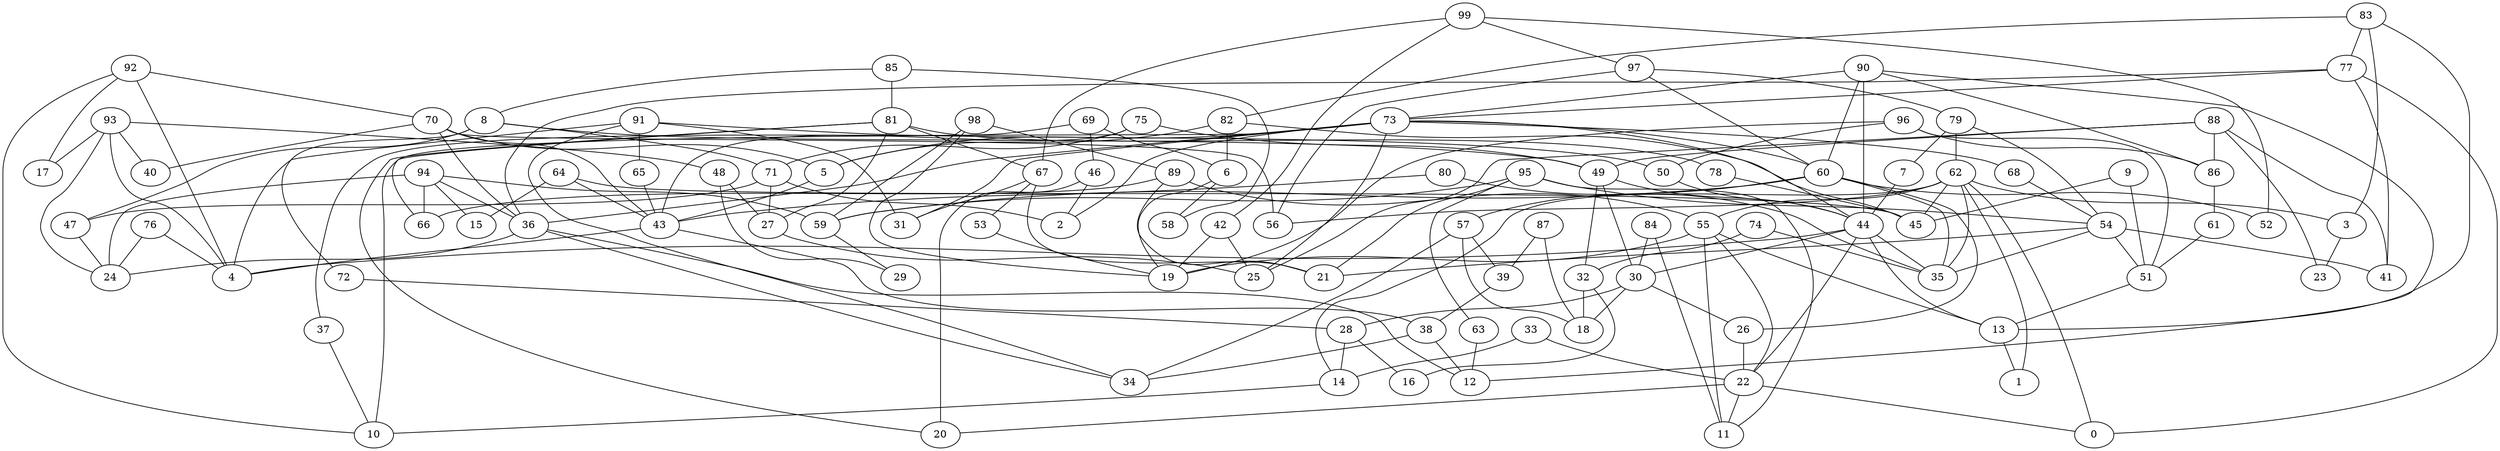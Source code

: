 digraph GG_graph {

subgraph G_graph {
edge [color = black]
"53" -> "19" [dir = none]
"64" -> "45" [dir = none]
"64" -> "43" [dir = none]
"64" -> "15" [dir = none]
"63" -> "12" [dir = none]
"6" -> "19" [dir = none]
"6" -> "58" [dir = none]
"33" -> "22" [dir = none]
"33" -> "14" [dir = none]
"36" -> "34" [dir = none]
"36" -> "24" [dir = none]
"36" -> "12" [dir = none]
"83" -> "3" [dir = none]
"83" -> "82" [dir = none]
"83" -> "13" [dir = none]
"83" -> "77" [dir = none]
"86" -> "61" [dir = none]
"30" -> "18" [dir = none]
"30" -> "28" [dir = none]
"30" -> "26" [dir = none]
"84" -> "30" [dir = none]
"84" -> "11" [dir = none]
"43" -> "4" [dir = none]
"43" -> "38" [dir = none]
"96" -> "19" [dir = none]
"96" -> "50" [dir = none]
"96" -> "51" [dir = none]
"96" -> "86" [dir = none]
"47" -> "24" [dir = none]
"91" -> "4" [dir = none]
"91" -> "31" [dir = none]
"91" -> "34" [dir = none]
"91" -> "50" [dir = none]
"91" -> "65" [dir = none]
"90" -> "12" [dir = none]
"90" -> "60" [dir = none]
"90" -> "73" [dir = none]
"90" -> "86" [dir = none]
"90" -> "44" [dir = none]
"26" -> "22" [dir = none]
"50" -> "44" [dir = none]
"59" -> "29" [dir = none]
"67" -> "31" [dir = none]
"67" -> "53" [dir = none]
"67" -> "21" [dir = none]
"54" -> "21" [dir = none]
"54" -> "41" [dir = none]
"54" -> "35" [dir = none]
"54" -> "51" [dir = none]
"98" -> "19" [dir = none]
"98" -> "59" [dir = none]
"98" -> "89" [dir = none]
"89" -> "55" [dir = none]
"89" -> "21" [dir = none]
"89" -> "66" [dir = none]
"82" -> "6" [dir = none]
"82" -> "45" [dir = none]
"82" -> "5" [dir = none]
"61" -> "51" [dir = none]
"38" -> "34" [dir = none]
"38" -> "12" [dir = none]
"39" -> "38" [dir = none]
"95" -> "54" [dir = none]
"95" -> "59" [dir = none]
"95" -> "11" [dir = none]
"95" -> "21" [dir = none]
"95" -> "63" [dir = none]
"81" -> "66" [dir = none]
"81" -> "67" [dir = none]
"81" -> "27" [dir = none]
"81" -> "78" [dir = none]
"81" -> "20" [dir = none]
"69" -> "46" [dir = none]
"69" -> "6" [dir = none]
"69" -> "37" [dir = none]
"87" -> "18" [dir = none]
"87" -> "39" [dir = none]
"3" -> "23" [dir = none]
"55" -> "11" [dir = none]
"55" -> "13" [dir = none]
"55" -> "19" [dir = none]
"55" -> "22" [dir = none]
"62" -> "56" [dir = none]
"62" -> "0" [dir = none]
"62" -> "55" [dir = none]
"62" -> "14" [dir = none]
"62" -> "35" [dir = none]
"62" -> "45" [dir = none]
"62" -> "1" [dir = none]
"62" -> "3" [dir = none]
"74" -> "35" [dir = none]
"74" -> "32" [dir = none]
"13" -> "1" [dir = none]
"78" -> "45" [dir = none]
"28" -> "14" [dir = none]
"28" -> "16" [dir = none]
"51" -> "13" [dir = none]
"60" -> "59" [dir = none]
"60" -> "35" [dir = none]
"60" -> "26" [dir = none]
"60" -> "52" [dir = none]
"60" -> "57" [dir = none]
"57" -> "34" [dir = none]
"57" -> "39" [dir = none]
"57" -> "18" [dir = none]
"73" -> "2" [dir = none]
"73" -> "10" [dir = none]
"73" -> "36" [dir = none]
"73" -> "44" [dir = none]
"73" -> "60" [dir = none]
"73" -> "5" [dir = none]
"73" -> "68" [dir = none]
"73" -> "25" [dir = none]
"73" -> "31" [dir = none]
"97" -> "79" [dir = none]
"97" -> "60" [dir = none]
"97" -> "56" [dir = none]
"99" -> "42" [dir = none]
"99" -> "97" [dir = none]
"99" -> "67" [dir = none]
"99" -> "52" [dir = none]
"79" -> "54" [dir = none]
"79" -> "62" [dir = none]
"79" -> "7" [dir = none]
"68" -> "54" [dir = none]
"72" -> "28" [dir = none]
"5" -> "43" [dir = none]
"85" -> "58" [dir = none]
"85" -> "8" [dir = none]
"85" -> "81" [dir = none]
"22" -> "11" [dir = none]
"22" -> "20" [dir = none]
"22" -> "0" [dir = none]
"9" -> "51" [dir = none]
"9" -> "45" [dir = none]
"93" -> "4" [dir = none]
"93" -> "24" [dir = none]
"93" -> "40" [dir = none]
"93" -> "17" [dir = none]
"93" -> "48" [dir = none]
"76" -> "4" [dir = none]
"76" -> "24" [dir = none]
"77" -> "0" [dir = none]
"77" -> "73" [dir = none]
"77" -> "36" [dir = none]
"77" -> "41" [dir = none]
"46" -> "20" [dir = none]
"46" -> "2" [dir = none]
"37" -> "10" [dir = none]
"71" -> "47" [dir = none]
"71" -> "27" [dir = none]
"71" -> "2" [dir = none]
"92" -> "4" [dir = none]
"92" -> "17" [dir = none]
"92" -> "70" [dir = none]
"92" -> "10" [dir = none]
"32" -> "16" [dir = none]
"32" -> "18" [dir = none]
"14" -> "10" [dir = none]
"70" -> "5" [dir = none]
"70" -> "43" [dir = none]
"70" -> "40" [dir = none]
"70" -> "36" [dir = none]
"70" -> "56" [dir = none]
"75" -> "43" [dir = none]
"75" -> "49" [dir = none]
"75" -> "71" [dir = none]
"48" -> "29" [dir = none]
"48" -> "27" [dir = none]
"88" -> "25" [dir = none]
"88" -> "41" [dir = none]
"88" -> "86" [dir = none]
"88" -> "49" [dir = none]
"88" -> "23" [dir = none]
"49" -> "32" [dir = none]
"49" -> "44" [dir = none]
"49" -> "30" [dir = none]
"42" -> "19" [dir = none]
"42" -> "25" [dir = none]
"80" -> "43" [dir = none]
"80" -> "35" [dir = none]
"94" -> "15" [dir = none]
"94" -> "36" [dir = none]
"94" -> "59" [dir = none]
"94" -> "24" [dir = none]
"94" -> "66" [dir = none]
"8" -> "71" [dir = none]
"8" -> "72" [dir = none]
"8" -> "49" [dir = none]
"8" -> "47" [dir = none]
"44" -> "13" [dir = none]
"44" -> "22" [dir = none]
"44" -> "30" [dir = none]
"44" -> "35" [dir = none]
"44" -> "4" [dir = none]
"27" -> "25" [dir = none]
"65" -> "43" [dir = none]
"7" -> "44" [dir = none]
}

}
